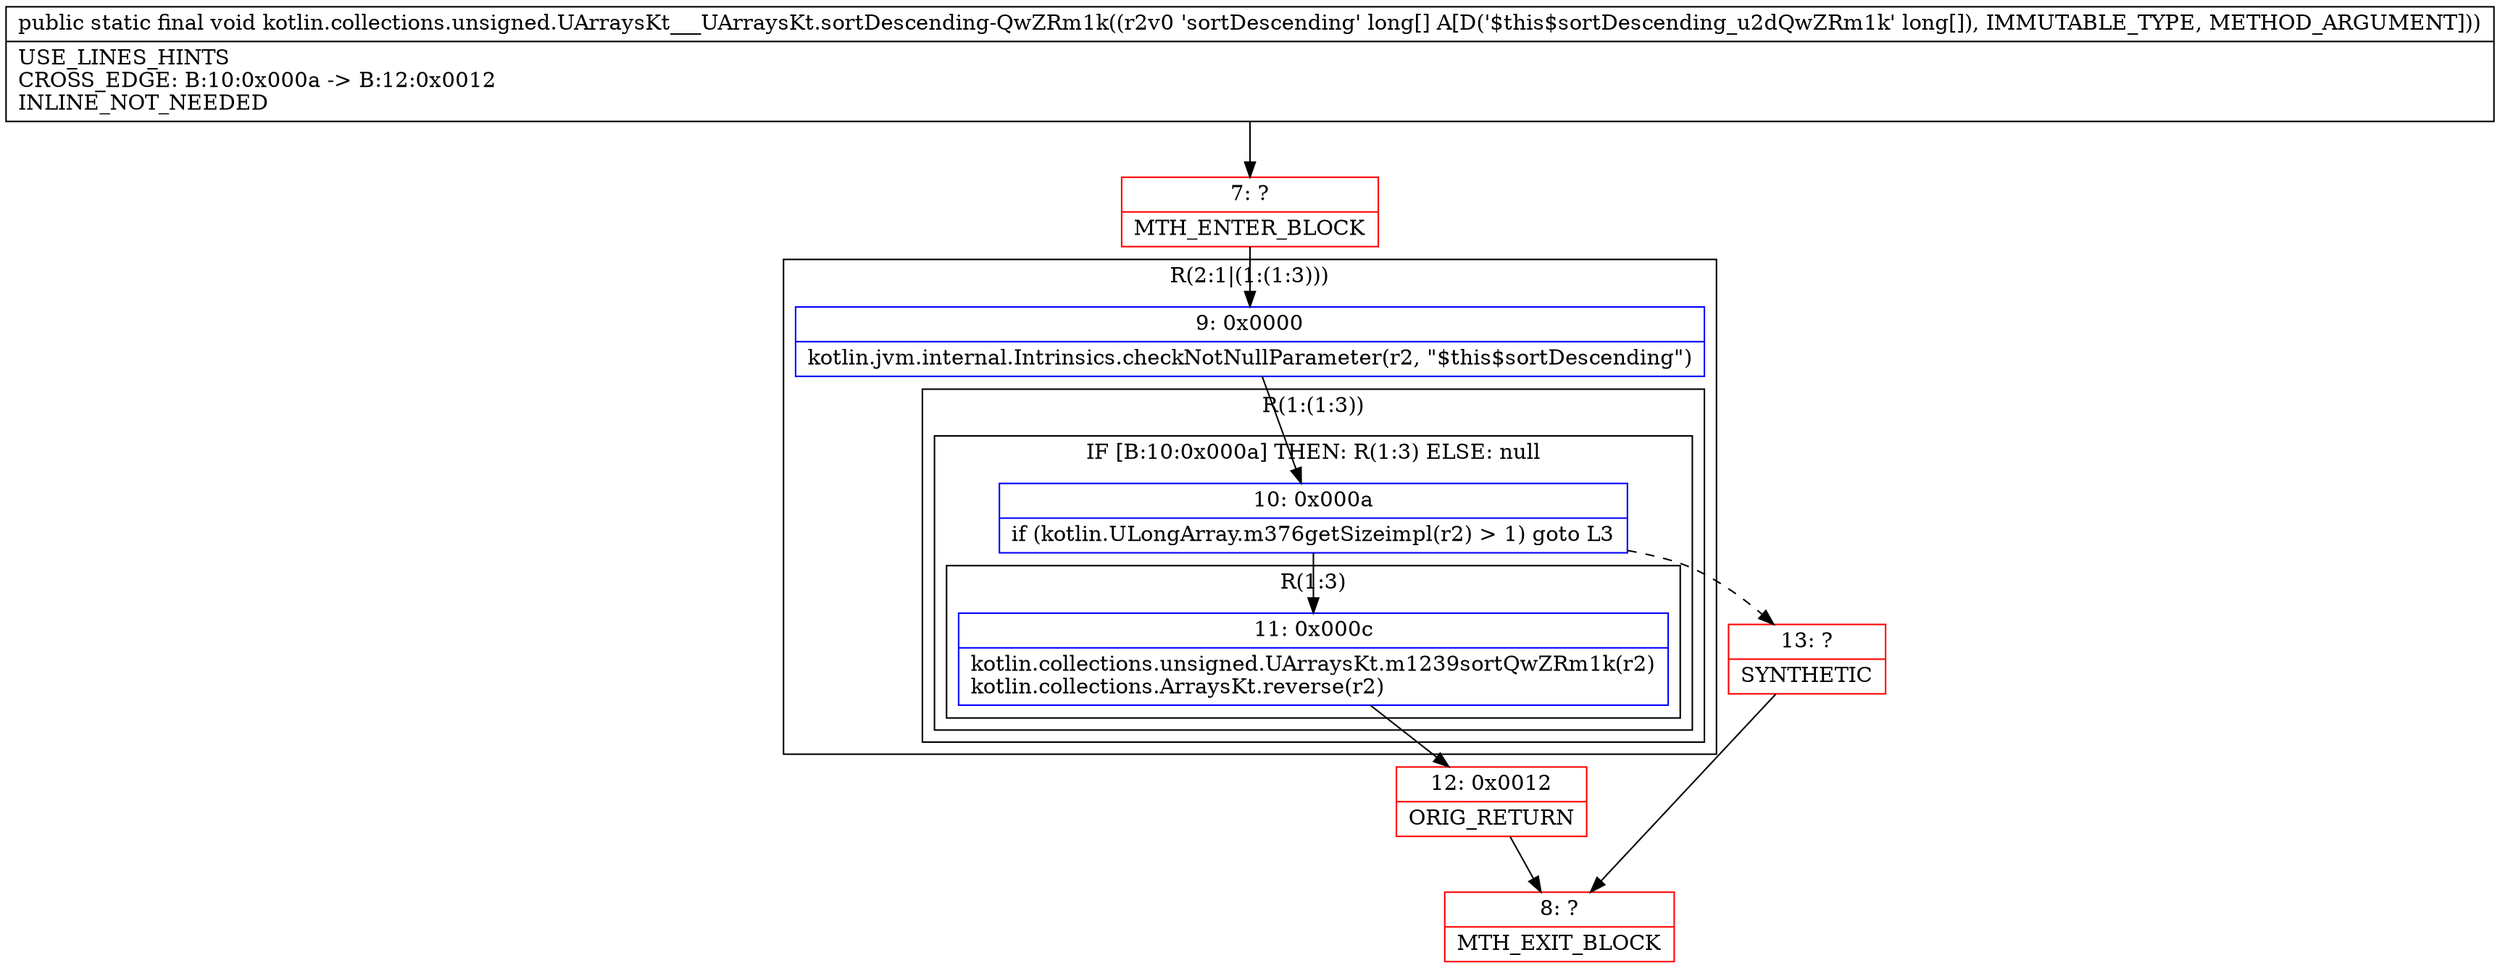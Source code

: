 digraph "CFG forkotlin.collections.unsigned.UArraysKt___UArraysKt.sortDescending\-QwZRm1k([J)V" {
subgraph cluster_Region_1848061572 {
label = "R(2:1|(1:(1:3)))";
node [shape=record,color=blue];
Node_9 [shape=record,label="{9\:\ 0x0000|kotlin.jvm.internal.Intrinsics.checkNotNullParameter(r2, \"$this$sortDescending\")\l}"];
subgraph cluster_Region_1344754102 {
label = "R(1:(1:3))";
node [shape=record,color=blue];
subgraph cluster_IfRegion_530787744 {
label = "IF [B:10:0x000a] THEN: R(1:3) ELSE: null";
node [shape=record,color=blue];
Node_10 [shape=record,label="{10\:\ 0x000a|if (kotlin.ULongArray.m376getSizeimpl(r2) \> 1) goto L3\l}"];
subgraph cluster_Region_881787678 {
label = "R(1:3)";
node [shape=record,color=blue];
Node_11 [shape=record,label="{11\:\ 0x000c|kotlin.collections.unsigned.UArraysKt.m1239sortQwZRm1k(r2)\lkotlin.collections.ArraysKt.reverse(r2)\l}"];
}
}
}
}
Node_7 [shape=record,color=red,label="{7\:\ ?|MTH_ENTER_BLOCK\l}"];
Node_12 [shape=record,color=red,label="{12\:\ 0x0012|ORIG_RETURN\l}"];
Node_8 [shape=record,color=red,label="{8\:\ ?|MTH_EXIT_BLOCK\l}"];
Node_13 [shape=record,color=red,label="{13\:\ ?|SYNTHETIC\l}"];
MethodNode[shape=record,label="{public static final void kotlin.collections.unsigned.UArraysKt___UArraysKt.sortDescending\-QwZRm1k((r2v0 'sortDescending' long[] A[D('$this$sortDescending_u2dQwZRm1k' long[]), IMMUTABLE_TYPE, METHOD_ARGUMENT]))  | USE_LINES_HINTS\lCROSS_EDGE: B:10:0x000a \-\> B:12:0x0012\lINLINE_NOT_NEEDED\l}"];
MethodNode -> Node_7;Node_9 -> Node_10;
Node_10 -> Node_11;
Node_10 -> Node_13[style=dashed];
Node_11 -> Node_12;
Node_7 -> Node_9;
Node_12 -> Node_8;
Node_13 -> Node_8;
}

